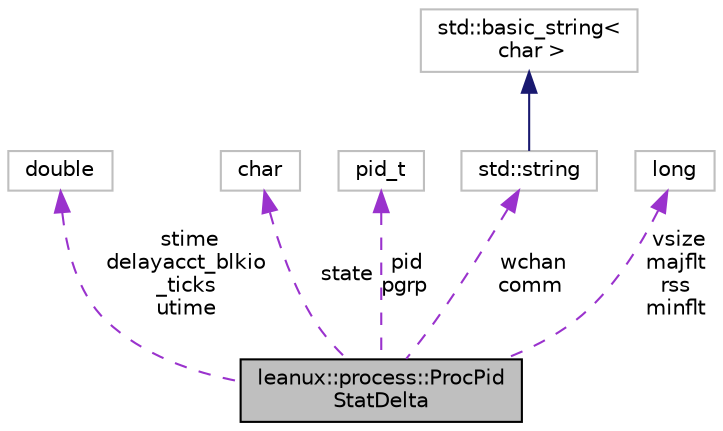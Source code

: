 digraph "leanux::process::ProcPidStatDelta"
{
 // LATEX_PDF_SIZE
  bgcolor="transparent";
  edge [fontname="Helvetica",fontsize="10",labelfontname="Helvetica",labelfontsize="10"];
  node [fontname="Helvetica",fontsize="10",shape=record];
  Node1 [label="leanux::process::ProcPid\lStatDelta",height=0.2,width=0.4,color="black", fillcolor="grey75", style="filled", fontcolor="black",tooltip="Delta of a pid's stats."];
  Node2 -> Node1 [dir="back",color="darkorchid3",fontsize="10",style="dashed",label=" stime\ndelayacct_blkio\l_ticks\nutime" ,fontname="Helvetica"];
  Node2 [label="double",height=0.2,width=0.4,color="grey75",tooltip=" "];
  Node3 -> Node1 [dir="back",color="darkorchid3",fontsize="10",style="dashed",label=" state" ,fontname="Helvetica"];
  Node3 [label="char",height=0.2,width=0.4,color="grey75",tooltip=" "];
  Node4 -> Node1 [dir="back",color="darkorchid3",fontsize="10",style="dashed",label=" pid\npgrp" ,fontname="Helvetica"];
  Node4 [label="pid_t",height=0.2,width=0.4,color="grey75",tooltip=" "];
  Node5 -> Node1 [dir="back",color="darkorchid3",fontsize="10",style="dashed",label=" wchan\ncomm" ,fontname="Helvetica"];
  Node5 [label="std::string",height=0.2,width=0.4,color="grey75",tooltip="STL class."];
  Node6 -> Node5 [dir="back",color="midnightblue",fontsize="10",style="solid",fontname="Helvetica"];
  Node6 [label="std::basic_string\<\l char \>",height=0.2,width=0.4,color="grey75",tooltip="STL class."];
  Node7 -> Node1 [dir="back",color="darkorchid3",fontsize="10",style="dashed",label=" vsize\nmajflt\nrss\nminflt" ,fontname="Helvetica"];
  Node7 [label="long",height=0.2,width=0.4,color="grey75",tooltip=" "];
}
